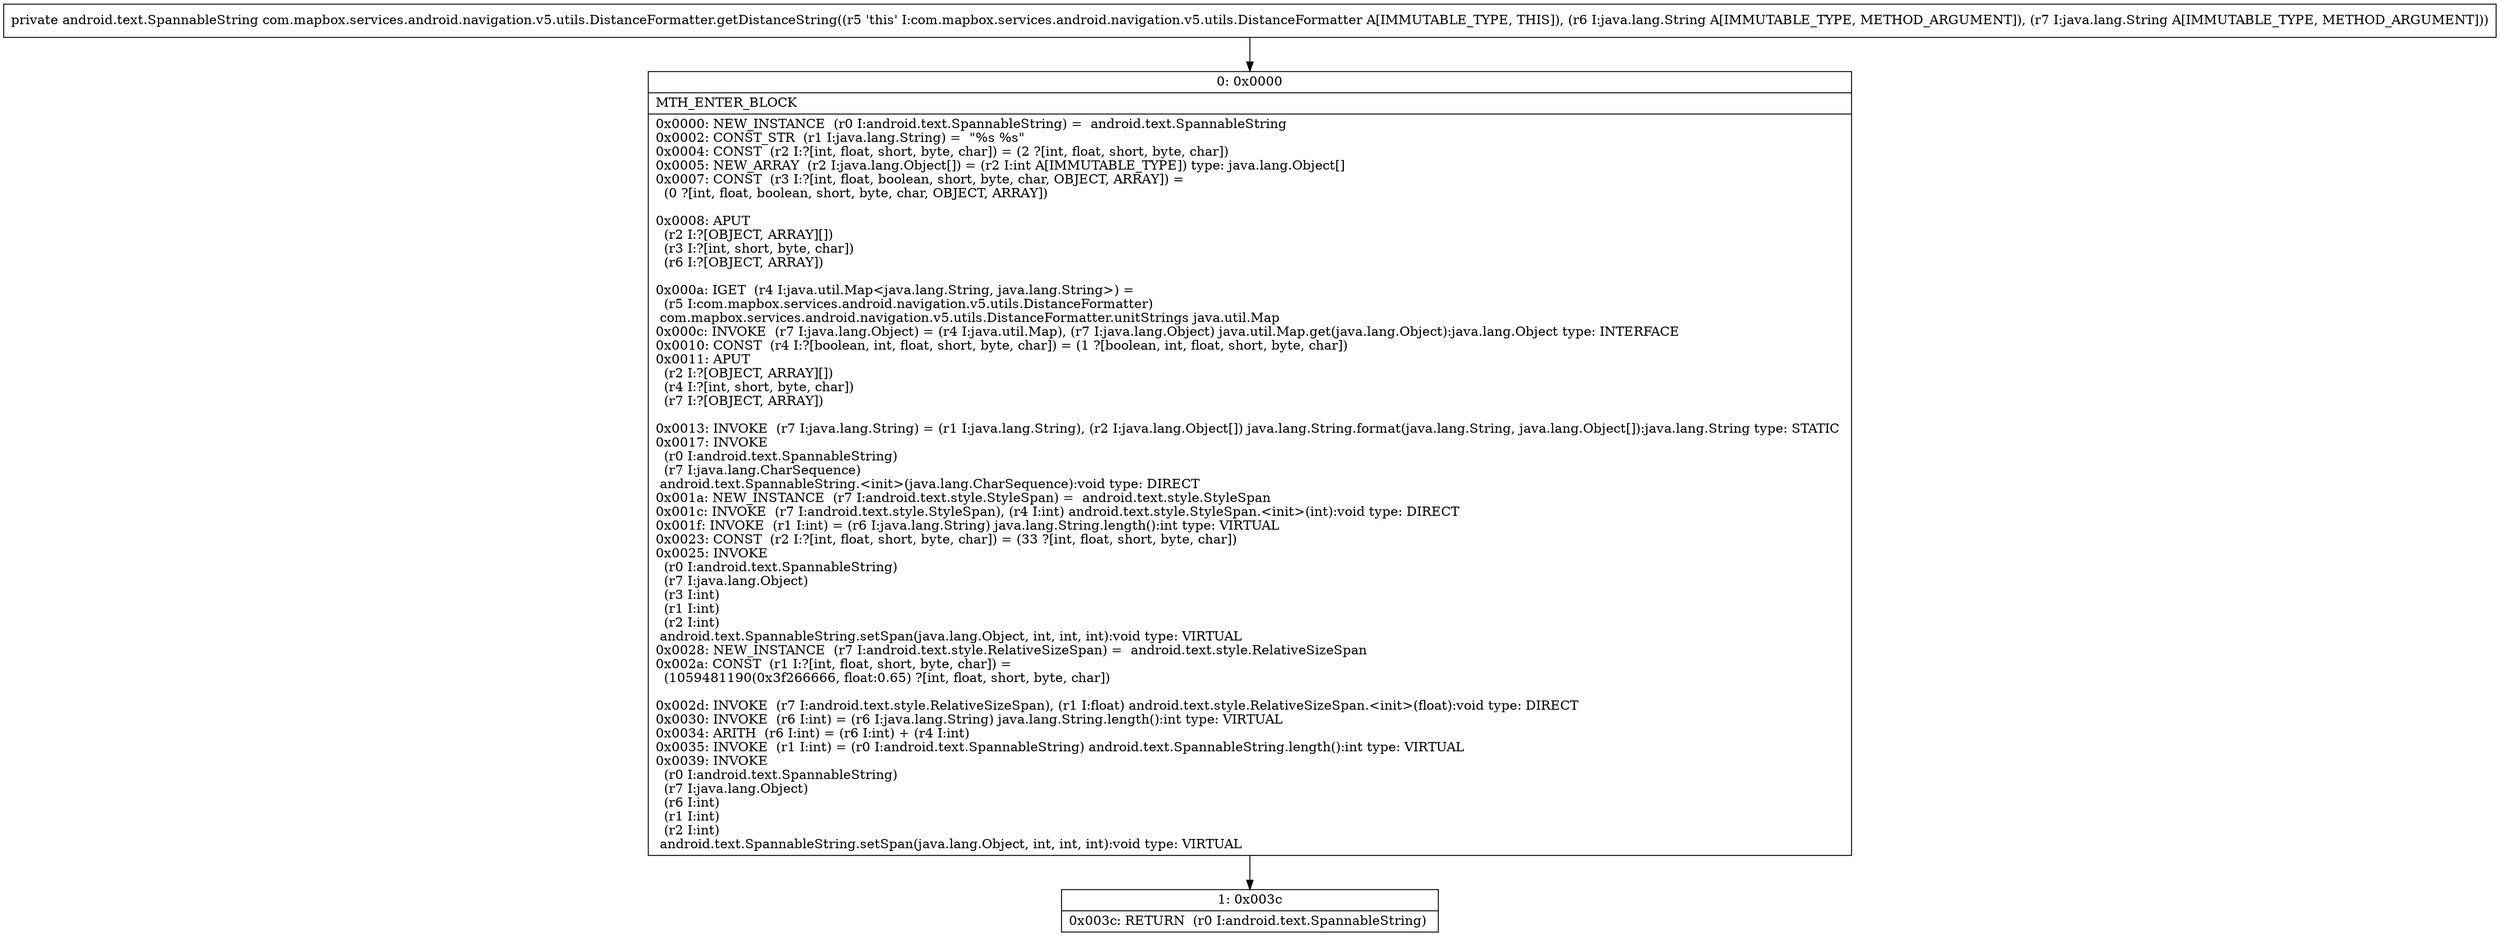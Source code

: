 digraph "CFG forcom.mapbox.services.android.navigation.v5.utils.DistanceFormatter.getDistanceString(Ljava\/lang\/String;Ljava\/lang\/String;)Landroid\/text\/SpannableString;" {
Node_0 [shape=record,label="{0\:\ 0x0000|MTH_ENTER_BLOCK\l|0x0000: NEW_INSTANCE  (r0 I:android.text.SpannableString) =  android.text.SpannableString \l0x0002: CONST_STR  (r1 I:java.lang.String) =  \"%s %s\" \l0x0004: CONST  (r2 I:?[int, float, short, byte, char]) = (2 ?[int, float, short, byte, char]) \l0x0005: NEW_ARRAY  (r2 I:java.lang.Object[]) = (r2 I:int A[IMMUTABLE_TYPE]) type: java.lang.Object[] \l0x0007: CONST  (r3 I:?[int, float, boolean, short, byte, char, OBJECT, ARRAY]) = \l  (0 ?[int, float, boolean, short, byte, char, OBJECT, ARRAY])\l \l0x0008: APUT  \l  (r2 I:?[OBJECT, ARRAY][])\l  (r3 I:?[int, short, byte, char])\l  (r6 I:?[OBJECT, ARRAY])\l \l0x000a: IGET  (r4 I:java.util.Map\<java.lang.String, java.lang.String\>) = \l  (r5 I:com.mapbox.services.android.navigation.v5.utils.DistanceFormatter)\l com.mapbox.services.android.navigation.v5.utils.DistanceFormatter.unitStrings java.util.Map \l0x000c: INVOKE  (r7 I:java.lang.Object) = (r4 I:java.util.Map), (r7 I:java.lang.Object) java.util.Map.get(java.lang.Object):java.lang.Object type: INTERFACE \l0x0010: CONST  (r4 I:?[boolean, int, float, short, byte, char]) = (1 ?[boolean, int, float, short, byte, char]) \l0x0011: APUT  \l  (r2 I:?[OBJECT, ARRAY][])\l  (r4 I:?[int, short, byte, char])\l  (r7 I:?[OBJECT, ARRAY])\l \l0x0013: INVOKE  (r7 I:java.lang.String) = (r1 I:java.lang.String), (r2 I:java.lang.Object[]) java.lang.String.format(java.lang.String, java.lang.Object[]):java.lang.String type: STATIC \l0x0017: INVOKE  \l  (r0 I:android.text.SpannableString)\l  (r7 I:java.lang.CharSequence)\l android.text.SpannableString.\<init\>(java.lang.CharSequence):void type: DIRECT \l0x001a: NEW_INSTANCE  (r7 I:android.text.style.StyleSpan) =  android.text.style.StyleSpan \l0x001c: INVOKE  (r7 I:android.text.style.StyleSpan), (r4 I:int) android.text.style.StyleSpan.\<init\>(int):void type: DIRECT \l0x001f: INVOKE  (r1 I:int) = (r6 I:java.lang.String) java.lang.String.length():int type: VIRTUAL \l0x0023: CONST  (r2 I:?[int, float, short, byte, char]) = (33 ?[int, float, short, byte, char]) \l0x0025: INVOKE  \l  (r0 I:android.text.SpannableString)\l  (r7 I:java.lang.Object)\l  (r3 I:int)\l  (r1 I:int)\l  (r2 I:int)\l android.text.SpannableString.setSpan(java.lang.Object, int, int, int):void type: VIRTUAL \l0x0028: NEW_INSTANCE  (r7 I:android.text.style.RelativeSizeSpan) =  android.text.style.RelativeSizeSpan \l0x002a: CONST  (r1 I:?[int, float, short, byte, char]) = \l  (1059481190(0x3f266666, float:0.65) ?[int, float, short, byte, char])\l \l0x002d: INVOKE  (r7 I:android.text.style.RelativeSizeSpan), (r1 I:float) android.text.style.RelativeSizeSpan.\<init\>(float):void type: DIRECT \l0x0030: INVOKE  (r6 I:int) = (r6 I:java.lang.String) java.lang.String.length():int type: VIRTUAL \l0x0034: ARITH  (r6 I:int) = (r6 I:int) + (r4 I:int) \l0x0035: INVOKE  (r1 I:int) = (r0 I:android.text.SpannableString) android.text.SpannableString.length():int type: VIRTUAL \l0x0039: INVOKE  \l  (r0 I:android.text.SpannableString)\l  (r7 I:java.lang.Object)\l  (r6 I:int)\l  (r1 I:int)\l  (r2 I:int)\l android.text.SpannableString.setSpan(java.lang.Object, int, int, int):void type: VIRTUAL \l}"];
Node_1 [shape=record,label="{1\:\ 0x003c|0x003c: RETURN  (r0 I:android.text.SpannableString) \l}"];
MethodNode[shape=record,label="{private android.text.SpannableString com.mapbox.services.android.navigation.v5.utils.DistanceFormatter.getDistanceString((r5 'this' I:com.mapbox.services.android.navigation.v5.utils.DistanceFormatter A[IMMUTABLE_TYPE, THIS]), (r6 I:java.lang.String A[IMMUTABLE_TYPE, METHOD_ARGUMENT]), (r7 I:java.lang.String A[IMMUTABLE_TYPE, METHOD_ARGUMENT])) }"];
MethodNode -> Node_0;
Node_0 -> Node_1;
}

